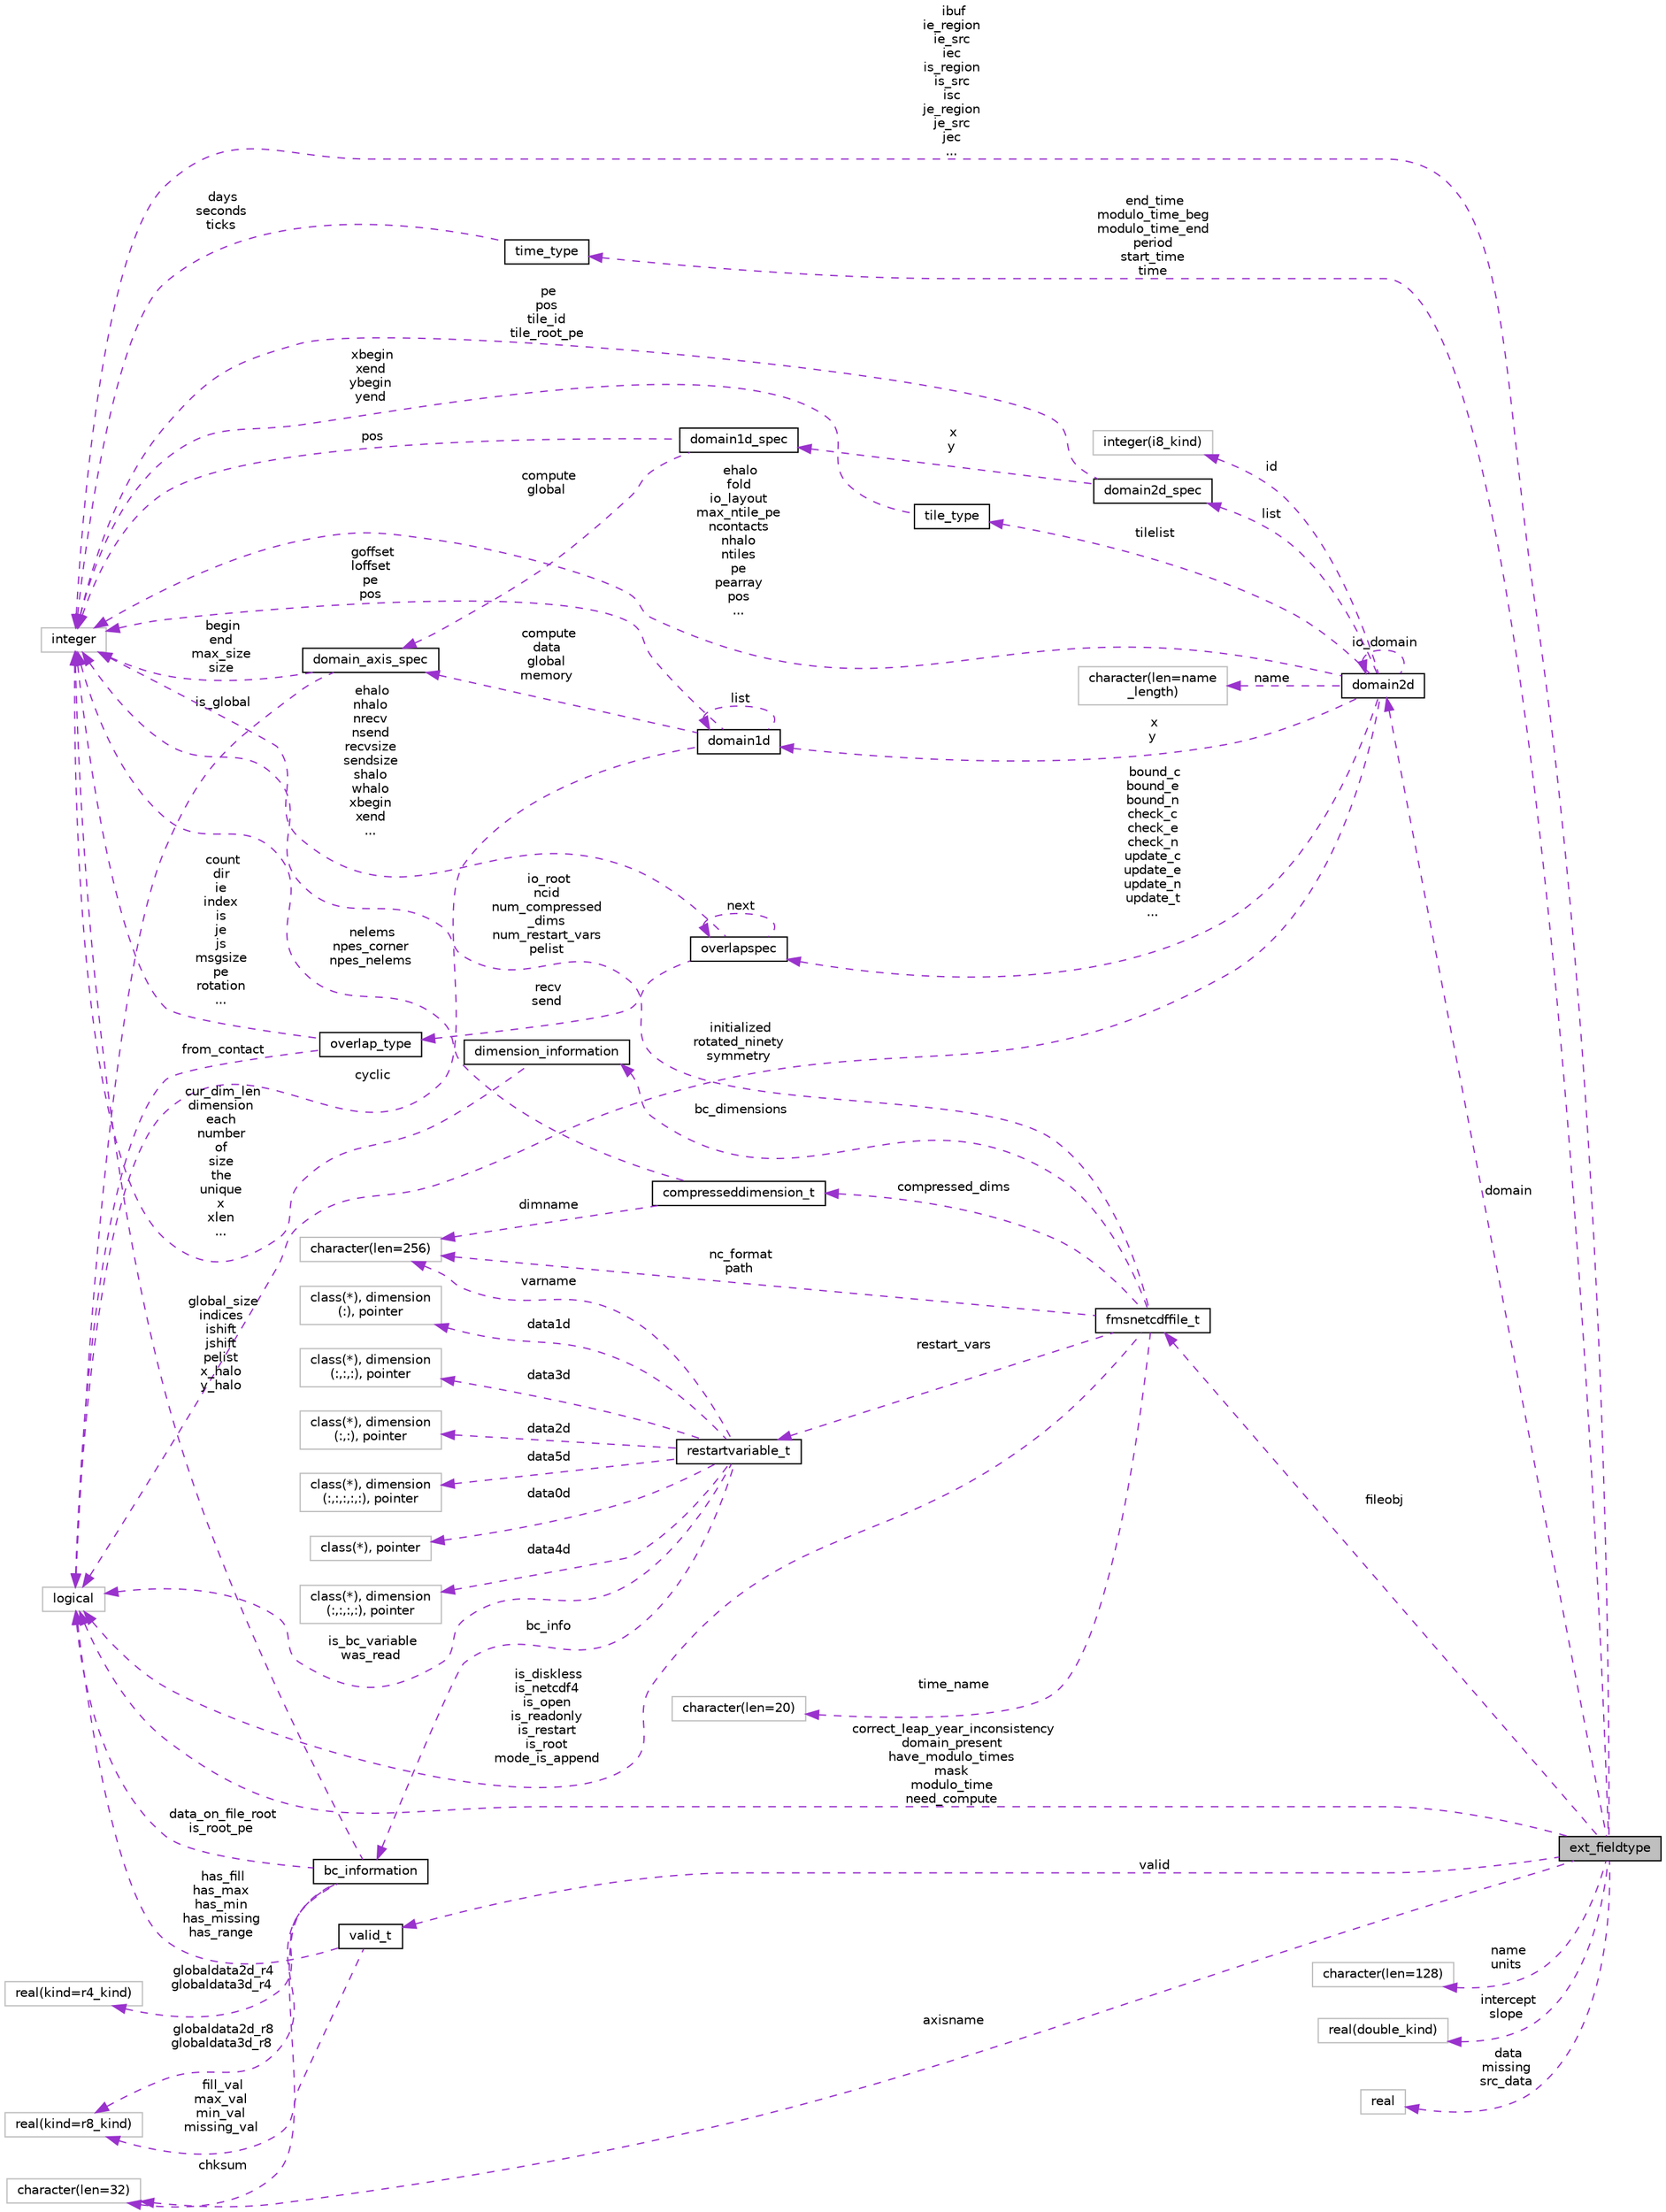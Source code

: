 digraph "ext_fieldtype"
{
 // INTERACTIVE_SVG=YES
 // LATEX_PDF_SIZE
  edge [fontname="Helvetica",fontsize="10",labelfontname="Helvetica",labelfontsize="10"];
  node [fontname="Helvetica",fontsize="10",shape=record];
  rankdir="LR";
  Node1 [label="ext_fieldtype",height=0.2,width=0.4,color="black", fillcolor="grey75", style="filled", fontcolor="black",tooltip="Represents external fields."];
  Node2 -> Node1 [dir="back",color="darkorchid3",fontsize="10",style="dashed",label=" correct_leap_year_inconsistency\ndomain_present\nhave_modulo_times\nmask\nmodulo_time\nneed_compute" ,fontname="Helvetica"];
  Node2 [label="logical",height=0.2,width=0.4,color="grey75", fillcolor="white", style="filled",tooltip=" "];
  Node3 -> Node1 [dir="back",color="darkorchid3",fontsize="10",style="dashed",label=" end_time\nmodulo_time_beg\nmodulo_time_end\nperiod\nstart_time\ntime" ,fontname="Helvetica"];
  Node3 [label="time_type",height=0.2,width=0.4,color="black", fillcolor="white", style="filled",URL="$group__time__manager__mod.html#structtime__manager__mod_1_1time__type",tooltip="Type to represent amounts of time. Implemented as seconds and days to allow for larger intervals."];
  Node4 -> Node3 [dir="back",color="darkorchid3",fontsize="10",style="dashed",label=" days\nseconds\nticks" ,fontname="Helvetica"];
  Node4 [label="integer",height=0.2,width=0.4,color="grey75", fillcolor="white", style="filled",tooltip=" "];
  Node5 -> Node1 [dir="back",color="darkorchid3",fontsize="10",style="dashed",label=" valid" ,fontname="Helvetica"];
  Node5 [label="valid_t",height=0.2,width=0.4,color="black", fillcolor="white", style="filled",URL="$group__netcdf__io__mod.html#structnetcdf__io__mod_1_1valid__t",tooltip="Range type for a netcdf variable."];
  Node2 -> Node5 [dir="back",color="darkorchid3",fontsize="10",style="dashed",label=" has_fill\nhas_max\nhas_min\nhas_missing\nhas_range" ,fontname="Helvetica"];
  Node6 -> Node5 [dir="back",color="darkorchid3",fontsize="10",style="dashed",label=" fill_val\nmax_val\nmin_val\nmissing_val" ,fontname="Helvetica"];
  Node6 [label="real(kind=r8_kind)",height=0.2,width=0.4,color="grey75", fillcolor="white", style="filled",tooltip=" "];
  Node7 -> Node1 [dir="back",color="darkorchid3",fontsize="10",style="dashed",label=" domain" ,fontname="Helvetica"];
  Node7 [label="domain2d",height=0.2,width=0.4,color="black", fillcolor="white", style="filled",URL="$group__mpp__domains__mod.html#structmpp__domains__mod_1_1domain2d",tooltip="The domain2D type contains all the necessary information to define the global, compute and data domai..."];
  Node2 -> Node7 [dir="back",color="darkorchid3",fontsize="10",style="dashed",label=" initialized\nrotated_ninety\nsymmetry" ,fontname="Helvetica"];
  Node8 -> Node7 [dir="back",color="darkorchid3",fontsize="10",style="dashed",label=" x\ny" ,fontname="Helvetica"];
  Node8 [label="domain1d",height=0.2,width=0.4,color="black", fillcolor="white", style="filled",URL="$group__mpp__domains__mod.html#structmpp__domains__mod_1_1domain1d",tooltip="One dimensional domain used to manage shared data access between pes."];
  Node2 -> Node8 [dir="back",color="darkorchid3",fontsize="10",style="dashed",label=" cyclic" ,fontname="Helvetica"];
  Node8 -> Node8 [dir="back",color="darkorchid3",fontsize="10",style="dashed",label=" list" ,fontname="Helvetica"];
  Node9 -> Node8 [dir="back",color="darkorchid3",fontsize="10",style="dashed",label=" compute\ndata\nglobal\nmemory" ,fontname="Helvetica"];
  Node9 [label="domain_axis_spec",height=0.2,width=0.4,color="black", fillcolor="white", style="filled",URL="$group__mpp__domains__mod.html#structmpp__domains__mod_1_1domain__axis__spec",tooltip="Used to specify index limits along an axis of a domain."];
  Node2 -> Node9 [dir="back",color="darkorchid3",fontsize="10",style="dashed",label=" is_global" ,fontname="Helvetica"];
  Node4 -> Node9 [dir="back",color="darkorchid3",fontsize="10",style="dashed",label=" begin\nend\nmax_size\nsize" ,fontname="Helvetica"];
  Node4 -> Node8 [dir="back",color="darkorchid3",fontsize="10",style="dashed",label=" goffset\nloffset\npe\npos" ,fontname="Helvetica"];
  Node10 -> Node7 [dir="back",color="darkorchid3",fontsize="10",style="dashed",label=" id" ,fontname="Helvetica"];
  Node10 [label="integer(i8_kind)",height=0.2,width=0.4,color="grey75", fillcolor="white", style="filled",tooltip=" "];
  Node7 -> Node7 [dir="back",color="darkorchid3",fontsize="10",style="dashed",label=" io_domain" ,fontname="Helvetica"];
  Node11 -> Node7 [dir="back",color="darkorchid3",fontsize="10",style="dashed",label=" bound_c\nbound_e\nbound_n\ncheck_c\ncheck_e\ncheck_n\nupdate_c\nupdate_e\nupdate_n\nupdate_t\n..." ,fontname="Helvetica"];
  Node11 [label="overlapspec",height=0.2,width=0.4,color="black", fillcolor="white", style="filled",URL="$group__mpp__domains__mod.html#structmpp__domains__mod_1_1overlapspec",tooltip="Private type for overlap specifications."];
  Node12 -> Node11 [dir="back",color="darkorchid3",fontsize="10",style="dashed",label=" recv\nsend" ,fontname="Helvetica"];
  Node12 [label="overlap_type",height=0.2,width=0.4,color="black", fillcolor="white", style="filled",URL="$group__mpp__domains__mod.html#structmpp__domains__mod_1_1overlap__type",tooltip="Type for overlapping data."];
  Node2 -> Node12 [dir="back",color="darkorchid3",fontsize="10",style="dashed",label=" from_contact" ,fontname="Helvetica"];
  Node4 -> Node12 [dir="back",color="darkorchid3",fontsize="10",style="dashed",label=" count\ndir\nie\nindex\nis\nje\njs\nmsgsize\npe\nrotation\n..." ,fontname="Helvetica"];
  Node11 -> Node11 [dir="back",color="darkorchid3",fontsize="10",style="dashed",label=" next" ,fontname="Helvetica"];
  Node4 -> Node11 [dir="back",color="darkorchid3",fontsize="10",style="dashed",label=" ehalo\nnhalo\nnrecv\nnsend\nrecvsize\nsendsize\nshalo\nwhalo\nxbegin\nxend\n..." ,fontname="Helvetica"];
  Node13 -> Node7 [dir="back",color="darkorchid3",fontsize="10",style="dashed",label=" list" ,fontname="Helvetica"];
  Node13 [label="domain2d_spec",height=0.2,width=0.4,color="black", fillcolor="white", style="filled",URL="$group__mpp__domains__mod.html#structmpp__domains__mod_1_1domain2d__spec",tooltip="Private type to specify multiple index limits and pe information for a 2D domain."];
  Node14 -> Node13 [dir="back",color="darkorchid3",fontsize="10",style="dashed",label=" x\ny" ,fontname="Helvetica"];
  Node14 [label="domain1d_spec",height=0.2,width=0.4,color="black", fillcolor="white", style="filled",URL="$group__mpp__domains__mod.html#structmpp__domains__mod_1_1domain1d__spec",tooltip="A private type used to specify index limits for a domain decomposition."];
  Node9 -> Node14 [dir="back",color="darkorchid3",fontsize="10",style="dashed",label=" compute\nglobal" ,fontname="Helvetica"];
  Node4 -> Node14 [dir="back",color="darkorchid3",fontsize="10",style="dashed",label=" pos" ,fontname="Helvetica"];
  Node4 -> Node13 [dir="back",color="darkorchid3",fontsize="10",style="dashed",label=" pe\npos\ntile_id\ntile_root_pe" ,fontname="Helvetica"];
  Node15 -> Node7 [dir="back",color="darkorchid3",fontsize="10",style="dashed",label=" tilelist" ,fontname="Helvetica"];
  Node15 [label="tile_type",height=0.2,width=0.4,color="black", fillcolor="white", style="filled",URL="$group__mpp__domains__mod.html#structmpp__domains__mod_1_1tile__type",tooltip="Upper and lower x and y bounds for a tile."];
  Node4 -> Node15 [dir="back",color="darkorchid3",fontsize="10",style="dashed",label=" xbegin\nxend\nybegin\nyend" ,fontname="Helvetica"];
  Node4 -> Node7 [dir="back",color="darkorchid3",fontsize="10",style="dashed",label=" ehalo\nfold\nio_layout\nmax_ntile_pe\nncontacts\nnhalo\nntiles\npe\npearray\npos\n..." ,fontname="Helvetica"];
  Node16 -> Node7 [dir="back",color="darkorchid3",fontsize="10",style="dashed",label=" name" ,fontname="Helvetica"];
  Node16 [label="character(len=name\l_length)",height=0.2,width=0.4,color="grey75", fillcolor="white", style="filled",tooltip=" "];
  Node17 -> Node1 [dir="back",color="darkorchid3",fontsize="10",style="dashed",label=" fileobj" ,fontname="Helvetica"];
  Node17 [label="fmsnetcdffile_t",height=0.2,width=0.4,color="black", fillcolor="white", style="filled",URL="$group__netcdf__io__mod.html#structnetcdf__io__mod_1_1fmsnetcdffile__t",tooltip="Netcdf file type."];
  Node2 -> Node17 [dir="back",color="darkorchid3",fontsize="10",style="dashed",label=" is_diskless\nis_netcdf4\nis_open\nis_readonly\nis_restart\nis_root\nmode_is_append" ,fontname="Helvetica"];
  Node18 -> Node17 [dir="back",color="darkorchid3",fontsize="10",style="dashed",label=" nc_format\npath" ,fontname="Helvetica"];
  Node18 [label="character(len=256)",height=0.2,width=0.4,color="grey75", fillcolor="white", style="filled",tooltip=" "];
  Node19 -> Node17 [dir="back",color="darkorchid3",fontsize="10",style="dashed",label=" time_name" ,fontname="Helvetica"];
  Node19 [label="character(len=20)",height=0.2,width=0.4,color="grey75", fillcolor="white", style="filled",tooltip=" "];
  Node20 -> Node17 [dir="back",color="darkorchid3",fontsize="10",style="dashed",label=" compressed_dims" ,fontname="Helvetica"];
  Node20 [label="compresseddimension_t",height=0.2,width=0.4,color="black", fillcolor="white", style="filled",URL="$group__netcdf__io__mod.html#structnetcdf__io__mod_1_1compresseddimension__t",tooltip="Compressed dimension."];
  Node18 -> Node20 [dir="back",color="darkorchid3",fontsize="10",style="dashed",label=" dimname" ,fontname="Helvetica"];
  Node4 -> Node20 [dir="back",color="darkorchid3",fontsize="10",style="dashed",label=" nelems\nnpes_corner\nnpes_nelems" ,fontname="Helvetica"];
  Node21 -> Node17 [dir="back",color="darkorchid3",fontsize="10",style="dashed",label=" bc_dimensions" ,fontname="Helvetica"];
  Node21 [label="dimension_information",height=0.2,width=0.4,color="black", fillcolor="white", style="filled",URL="$group__netcdf__io__mod.html#structnetcdf__io__mod_1_1dimension__information",tooltip="information about the current dimensions for regional restart variables"];
  Node4 -> Node21 [dir="back",color="darkorchid3",fontsize="10",style="dashed",label=" cur_dim_len\ndimension\neach\nnumber\nof\nsize\nthe\nunique\nx\nxlen\n..." ,fontname="Helvetica"];
  Node22 -> Node17 [dir="back",color="darkorchid3",fontsize="10",style="dashed",label=" restart_vars" ,fontname="Helvetica"];
  Node22 [label="restartvariable_t",height=0.2,width=0.4,color="black", fillcolor="white", style="filled",URL="$group__netcdf__io__mod.html#structnetcdf__io__mod_1_1restartvariable__t",tooltip="Restart variable."];
  Node2 -> Node22 [dir="back",color="darkorchid3",fontsize="10",style="dashed",label=" is_bc_variable\nwas_read" ,fontname="Helvetica"];
  Node23 -> Node22 [dir="back",color="darkorchid3",fontsize="10",style="dashed",label=" data3d" ,fontname="Helvetica"];
  Node23 [label="class(*), dimension\l(:,:,:), pointer",height=0.2,width=0.4,color="grey75", fillcolor="white", style="filled",tooltip=" "];
  Node24 -> Node22 [dir="back",color="darkorchid3",fontsize="10",style="dashed",label=" data2d" ,fontname="Helvetica"];
  Node24 [label="class(*), dimension\l(:,:), pointer",height=0.2,width=0.4,color="grey75", fillcolor="white", style="filled",tooltip=" "];
  Node25 -> Node22 [dir="back",color="darkorchid3",fontsize="10",style="dashed",label=" data5d" ,fontname="Helvetica"];
  Node25 [label="class(*), dimension\l(:,:,:,:,:), pointer",height=0.2,width=0.4,color="grey75", fillcolor="white", style="filled",tooltip=" "];
  Node26 -> Node22 [dir="back",color="darkorchid3",fontsize="10",style="dashed",label=" data0d" ,fontname="Helvetica"];
  Node26 [label="class(*), pointer",height=0.2,width=0.4,color="grey75", fillcolor="white", style="filled",tooltip=" "];
  Node18 -> Node22 [dir="back",color="darkorchid3",fontsize="10",style="dashed",label=" varname" ,fontname="Helvetica"];
  Node27 -> Node22 [dir="back",color="darkorchid3",fontsize="10",style="dashed",label=" data4d" ,fontname="Helvetica"];
  Node27 [label="class(*), dimension\l(:,:,:,:), pointer",height=0.2,width=0.4,color="grey75", fillcolor="white", style="filled",tooltip=" "];
  Node28 -> Node22 [dir="back",color="darkorchid3",fontsize="10",style="dashed",label=" data1d" ,fontname="Helvetica"];
  Node28 [label="class(*), dimension\l(:), pointer",height=0.2,width=0.4,color="grey75", fillcolor="white", style="filled",tooltip=" "];
  Node29 -> Node22 [dir="back",color="darkorchid3",fontsize="10",style="dashed",label=" bc_info" ,fontname="Helvetica"];
  Node29 [label="bc_information",height=0.2,width=0.4,color="black", fillcolor="white", style="filled",URL="$group__netcdf__io__mod.html#structnetcdf__io__mod_1_1bc__information",tooltip="information needed fr regional restart variables"];
  Node2 -> Node29 [dir="back",color="darkorchid3",fontsize="10",style="dashed",label=" data_on_file_root\nis_root_pe" ,fontname="Helvetica"];
  Node6 -> Node29 [dir="back",color="darkorchid3",fontsize="10",style="dashed",label=" globaldata2d_r8\nglobaldata3d_r8" ,fontname="Helvetica"];
  Node30 -> Node29 [dir="back",color="darkorchid3",fontsize="10",style="dashed",label=" globaldata2d_r4\nglobaldata3d_r4" ,fontname="Helvetica"];
  Node30 [label="real(kind=r4_kind)",height=0.2,width=0.4,color="grey75", fillcolor="white", style="filled",tooltip=" "];
  Node31 -> Node29 [dir="back",color="darkorchid3",fontsize="10",style="dashed",label=" chksum" ,fontname="Helvetica"];
  Node31 [label="character(len=32)",height=0.2,width=0.4,color="grey75", fillcolor="white", style="filled",tooltip=" "];
  Node4 -> Node29 [dir="back",color="darkorchid3",fontsize="10",style="dashed",label=" global_size\nindices\nishift\njshift\npelist\nx_halo\ny_halo" ,fontname="Helvetica"];
  Node4 -> Node17 [dir="back",color="darkorchid3",fontsize="10",style="dashed",label=" io_root\nncid\nnum_compressed\l_dims\nnum_restart_vars\npelist" ,fontname="Helvetica"];
  Node32 -> Node1 [dir="back",color="darkorchid3",fontsize="10",style="dashed",label=" name\nunits" ,fontname="Helvetica"];
  Node32 [label="character(len=128)",height=0.2,width=0.4,color="grey75", fillcolor="white", style="filled",tooltip=" "];
  Node33 -> Node1 [dir="back",color="darkorchid3",fontsize="10",style="dashed",label=" intercept\nslope" ,fontname="Helvetica"];
  Node33 [label="real(double_kind)",height=0.2,width=0.4,color="grey75", fillcolor="white", style="filled",tooltip=" "];
  Node31 -> Node1 [dir="back",color="darkorchid3",fontsize="10",style="dashed",label=" axisname" ,fontname="Helvetica"];
  Node34 -> Node1 [dir="back",color="darkorchid3",fontsize="10",style="dashed",label=" data\nmissing\nsrc_data" ,fontname="Helvetica"];
  Node34 [label="real",height=0.2,width=0.4,color="grey75", fillcolor="white", style="filled",tooltip=" "];
  Node4 -> Node1 [dir="back",color="darkorchid3",fontsize="10",style="dashed",label=" ibuf\nie_region\nie_src\niec\nis_region\nis_src\nisc\nje_region\nje_src\njec\n..." ,fontname="Helvetica"];
}
